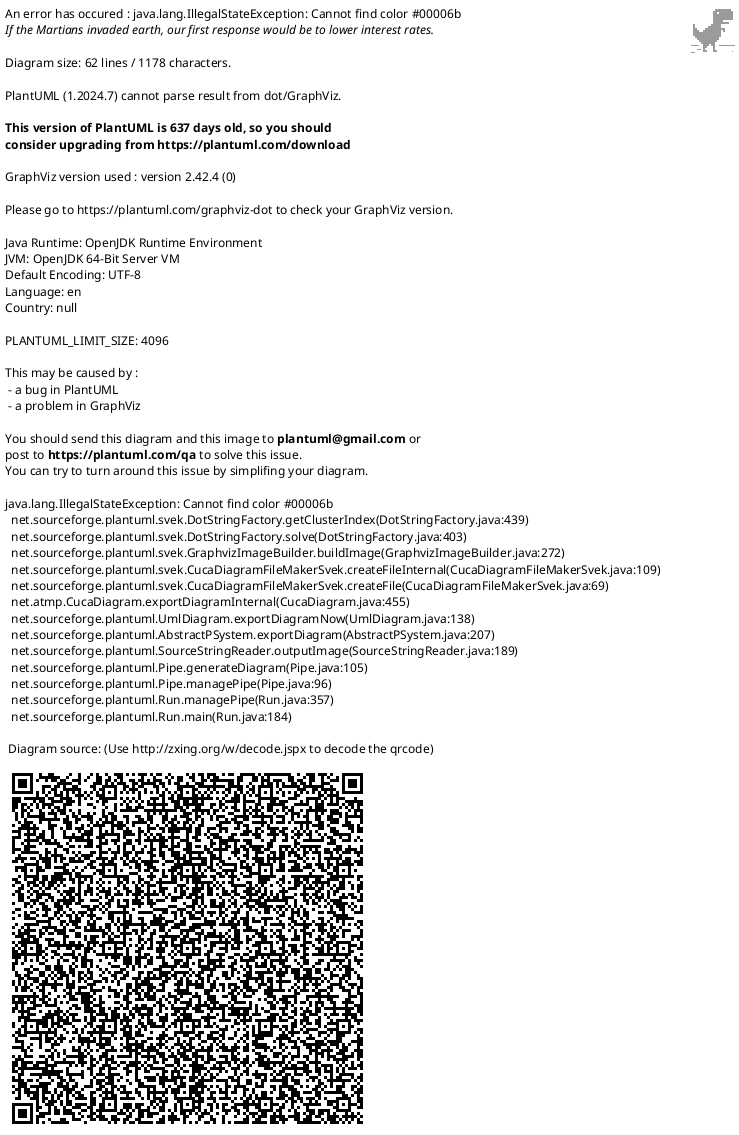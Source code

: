@startuml

state STATE1
state STATE2 <<stereotype>>
state STATE3 : State 3
state STATE4 <<stereotype>> : State 4

STATE1 : State 1

state STATE4 {
    state STATE5 <<end>>
    state STATE6 <<stereotype>>
    state STATE7 : State 7
    state STATE8 <<stereotype>> : State 8
    state STATE9 {

    }
    state STATE10 {
        state STATE11
        STATE1 --> STATE11
    }
}
state STATE12 {

}

[*] -right-> STATE1
STATE1 -left-> STATE2
STATE2 -up-> STATE3
STATE4 -down-> STATE5
STATE2 --> [*]

state STATE13 <<choice>> : this is a choice
STATE13 --> STATE4 : [else]
STATE13 --> STATE3 : [a > b] text here too

state STATE14 {
    state ENTRY <<entryPoint>> : text here too
    state EXIT <<exitPoint>>
    state IN_PIN <<inputPin>> : text here too
    state OUT_PIN <<outputPin>>
    state EXP_IN <<expansionInput>> : text here too
    state EXP_OUT <<expansionOutput>>
}

state "State 15" as STATE15 <<stereotype>>
state "State 16" as STATE16

note right of STATE14 : this is state 14
note left of STATE14: this is state 14
note right of STATE12
    this is state 12
    .
end note
note left of STATE12
    this is state 12

end note

note "this note is lost" as N1

@enduml